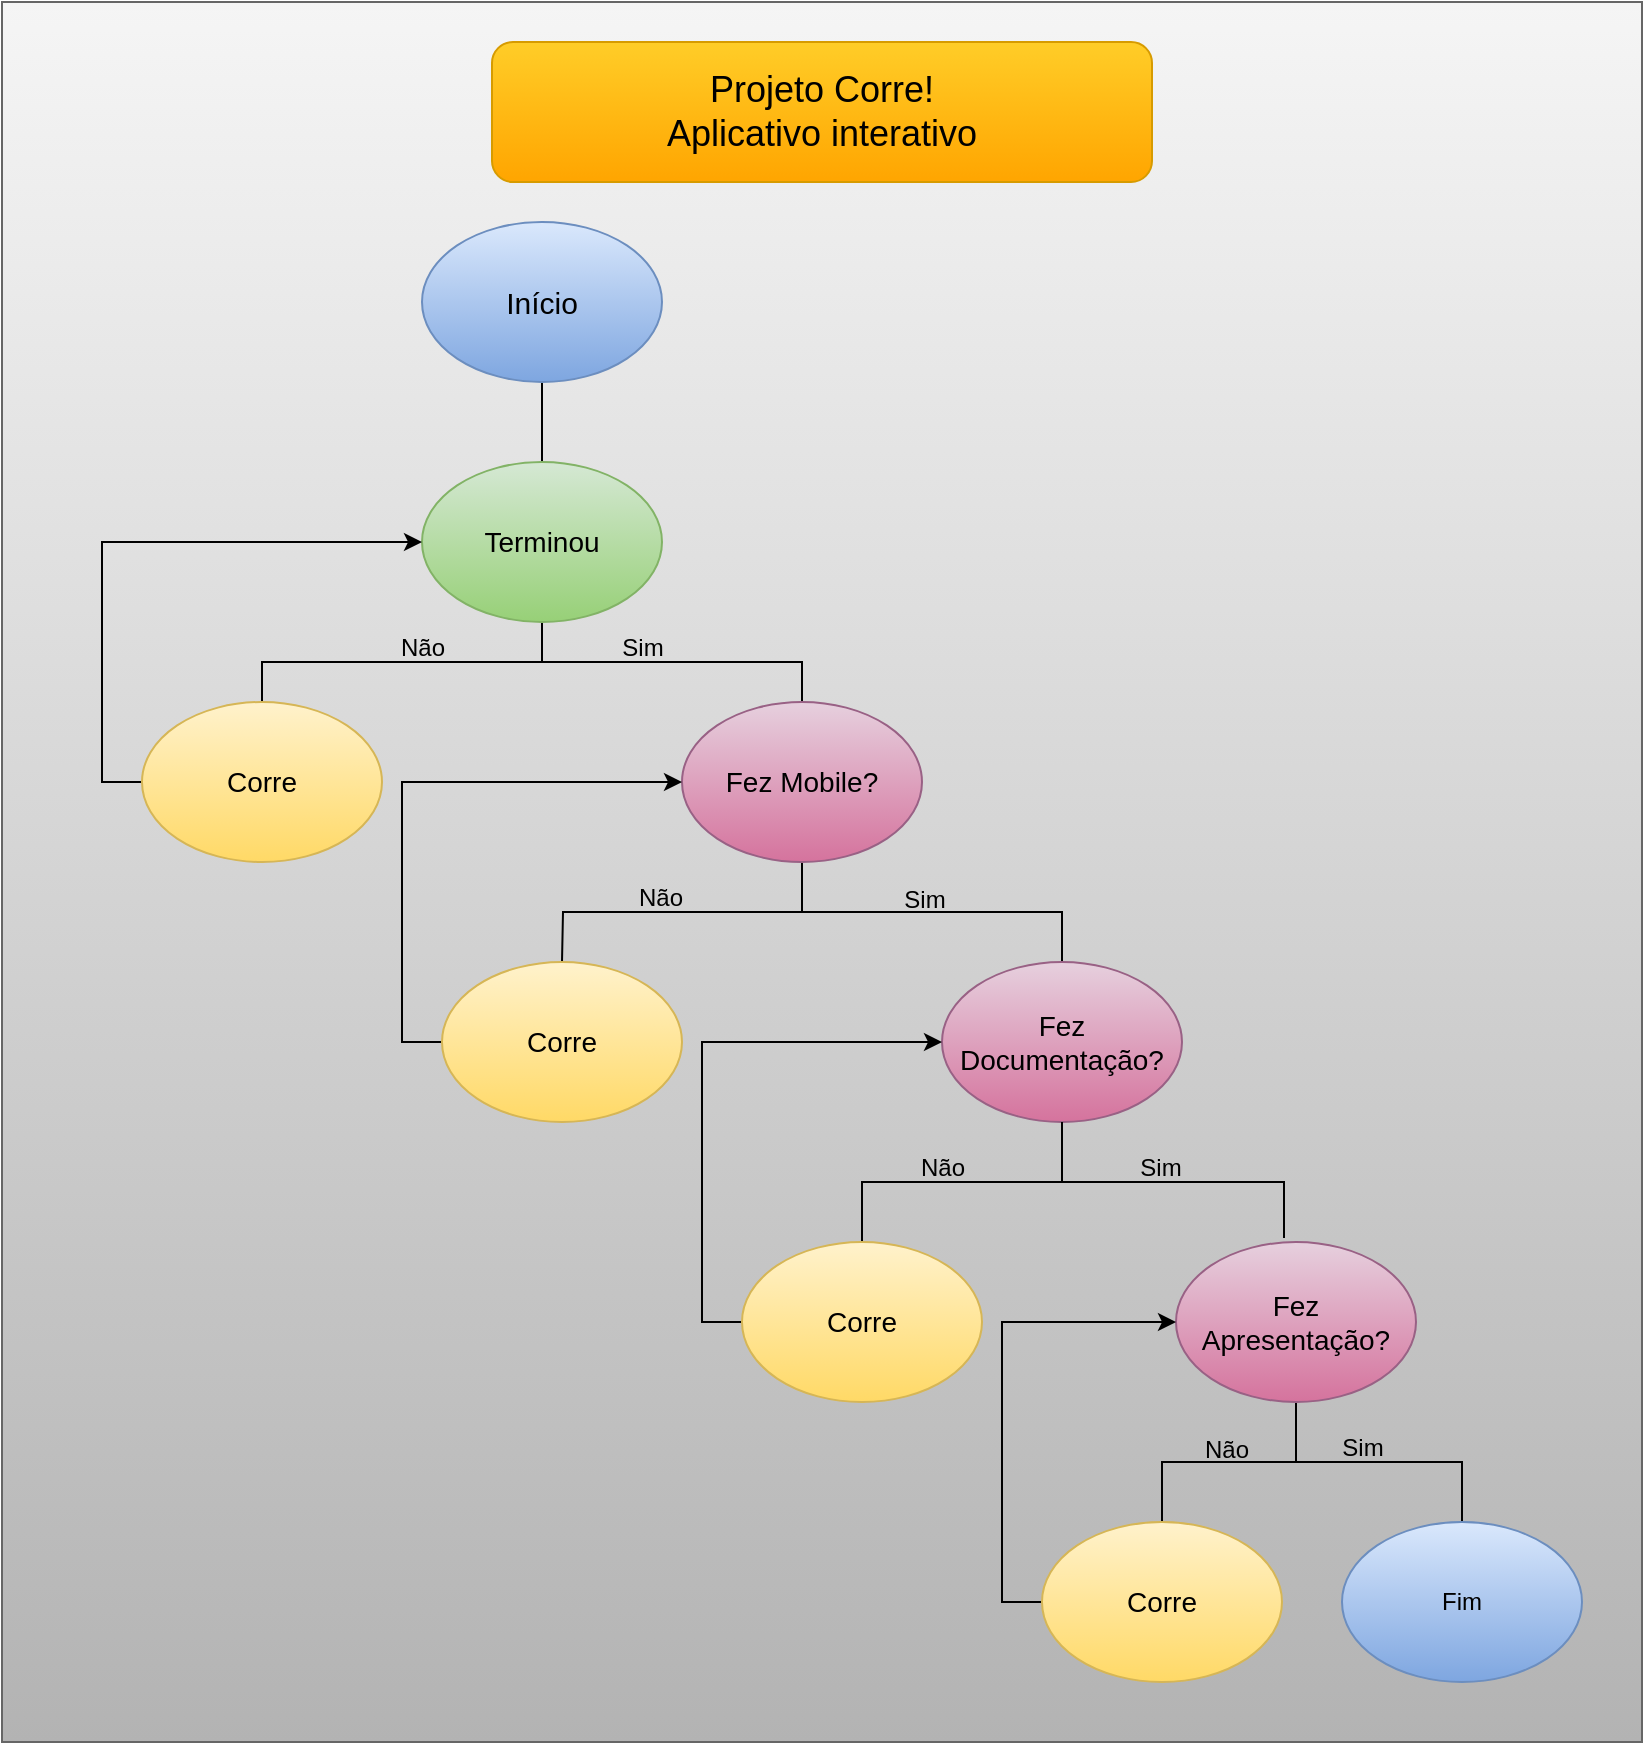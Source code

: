 <mxfile version="25.0.3">
  <diagram name="Página-1" id="1RITEQ0AKqlo6bB4tn99">
    <mxGraphModel dx="1434" dy="841" grid="1" gridSize="10" guides="1" tooltips="1" connect="1" arrows="1" fold="1" page="1" pageScale="1" pageWidth="827" pageHeight="1169" math="0" shadow="0">
      <root>
        <mxCell id="0" />
        <mxCell id="1" parent="0" />
        <mxCell id="5VljVAOempJqkZPhV7aZ-45" value="" style="rounded=0;whiteSpace=wrap;html=1;fillColor=#f5f5f5;gradientColor=#b3b3b3;strokeColor=#666666;" vertex="1" parent="1">
          <mxGeometry x="120" y="50" width="820" height="870" as="geometry" />
        </mxCell>
        <mxCell id="5VljVAOempJqkZPhV7aZ-1" value="&lt;font style=&quot;font-size: 18px;&quot;&gt;Projeto Corre!&lt;/font&gt;&lt;div&gt;&lt;font style=&quot;font-size: 18px;&quot;&gt;Aplicativo interativo&lt;/font&gt;&lt;/div&gt;" style="rounded=1;whiteSpace=wrap;html=1;fillColor=#ffcd28;gradientColor=#ffa500;strokeColor=#d79b00;" vertex="1" parent="1">
          <mxGeometry x="365" y="70" width="330" height="70" as="geometry" />
        </mxCell>
        <mxCell id="5VljVAOempJqkZPhV7aZ-3" style="edgeStyle=orthogonalEdgeStyle;rounded=0;orthogonalLoop=1;jettySize=auto;html=1;exitX=0.5;exitY=1;exitDx=0;exitDy=0;endArrow=none;endFill=0;" edge="1" parent="1" source="5VljVAOempJqkZPhV7aZ-2" target="5VljVAOempJqkZPhV7aZ-4">
          <mxGeometry relative="1" as="geometry">
            <mxPoint x="390" y="320" as="targetPoint" />
          </mxGeometry>
        </mxCell>
        <mxCell id="5VljVAOempJqkZPhV7aZ-2" value="&lt;font style=&quot;font-size: 15px;&quot;&gt;Início&lt;/font&gt;" style="ellipse;whiteSpace=wrap;html=1;fillColor=#dae8fc;gradientColor=#7ea6e0;strokeColor=#6c8ebf;" vertex="1" parent="1">
          <mxGeometry x="330" y="160" width="120" height="80" as="geometry" />
        </mxCell>
        <mxCell id="5VljVAOempJqkZPhV7aZ-5" style="edgeStyle=orthogonalEdgeStyle;rounded=0;orthogonalLoop=1;jettySize=auto;html=1;exitX=0.5;exitY=1;exitDx=0;exitDy=0;endArrow=none;endFill=0;" edge="1" parent="1" source="5VljVAOempJqkZPhV7aZ-4" target="5VljVAOempJqkZPhV7aZ-6">
          <mxGeometry relative="1" as="geometry">
            <mxPoint x="390" y="410" as="targetPoint" />
          </mxGeometry>
        </mxCell>
        <mxCell id="5VljVAOempJqkZPhV7aZ-42" style="edgeStyle=orthogonalEdgeStyle;rounded=0;orthogonalLoop=1;jettySize=auto;html=1;exitX=0.5;exitY=1;exitDx=0;exitDy=0;entryX=0.5;entryY=0;entryDx=0;entryDy=0;endArrow=none;endFill=0;" edge="1" parent="1" source="5VljVAOempJqkZPhV7aZ-4" target="5VljVAOempJqkZPhV7aZ-7">
          <mxGeometry relative="1" as="geometry" />
        </mxCell>
        <mxCell id="5VljVAOempJqkZPhV7aZ-4" value="&lt;font style=&quot;font-size: 14px;&quot;&gt;Terminou&lt;/font&gt;" style="ellipse;whiteSpace=wrap;html=1;fillColor=#d5e8d4;gradientColor=#97d077;strokeColor=#82b366;" vertex="1" parent="1">
          <mxGeometry x="330" y="280" width="120" height="80" as="geometry" />
        </mxCell>
        <mxCell id="5VljVAOempJqkZPhV7aZ-11" style="edgeStyle=orthogonalEdgeStyle;rounded=0;orthogonalLoop=1;jettySize=auto;html=1;exitX=0;exitY=0.5;exitDx=0;exitDy=0;entryX=0;entryY=0.5;entryDx=0;entryDy=0;" edge="1" parent="1" source="5VljVAOempJqkZPhV7aZ-6" target="5VljVAOempJqkZPhV7aZ-4">
          <mxGeometry relative="1" as="geometry" />
        </mxCell>
        <mxCell id="5VljVAOempJqkZPhV7aZ-6" value="&lt;font style=&quot;font-size: 14px;&quot;&gt;Corre&lt;/font&gt;" style="ellipse;whiteSpace=wrap;html=1;fillColor=#fff2cc;gradientColor=#ffd966;strokeColor=#d6b656;" vertex="1" parent="1">
          <mxGeometry x="190" y="400" width="120" height="80" as="geometry" />
        </mxCell>
        <mxCell id="5VljVAOempJqkZPhV7aZ-16" style="edgeStyle=orthogonalEdgeStyle;rounded=0;orthogonalLoop=1;jettySize=auto;html=1;exitX=0.5;exitY=1;exitDx=0;exitDy=0;endArrow=none;endFill=0;" edge="1" parent="1" source="5VljVAOempJqkZPhV7aZ-7">
          <mxGeometry relative="1" as="geometry">
            <mxPoint x="400" y="530" as="targetPoint" />
          </mxGeometry>
        </mxCell>
        <mxCell id="5VljVAOempJqkZPhV7aZ-41" style="edgeStyle=orthogonalEdgeStyle;rounded=0;orthogonalLoop=1;jettySize=auto;html=1;exitX=0.5;exitY=1;exitDx=0;exitDy=0;entryX=0.5;entryY=0;entryDx=0;entryDy=0;endArrow=none;endFill=0;" edge="1" parent="1" source="5VljVAOempJqkZPhV7aZ-7" target="5VljVAOempJqkZPhV7aZ-19">
          <mxGeometry relative="1" as="geometry" />
        </mxCell>
        <mxCell id="5VljVAOempJqkZPhV7aZ-7" value="&lt;font style=&quot;font-size: 14px;&quot;&gt;Fez Mobile?&lt;/font&gt;" style="ellipse;whiteSpace=wrap;html=1;fillColor=#e6d0de;gradientColor=#d5739d;strokeColor=#996185;" vertex="1" parent="1">
          <mxGeometry x="460" y="400" width="120" height="80" as="geometry" />
        </mxCell>
        <mxCell id="5VljVAOempJqkZPhV7aZ-9" value="Não" style="text;html=1;align=center;verticalAlign=middle;resizable=0;points=[];autosize=1;strokeColor=none;fillColor=none;" vertex="1" parent="1">
          <mxGeometry x="305" y="358" width="50" height="30" as="geometry" />
        </mxCell>
        <mxCell id="5VljVAOempJqkZPhV7aZ-10" value="Sim" style="text;html=1;align=center;verticalAlign=middle;resizable=0;points=[];autosize=1;strokeColor=none;fillColor=none;" vertex="1" parent="1">
          <mxGeometry x="420" y="358" width="40" height="30" as="geometry" />
        </mxCell>
        <mxCell id="5VljVAOempJqkZPhV7aZ-29" style="edgeStyle=orthogonalEdgeStyle;rounded=0;orthogonalLoop=1;jettySize=auto;html=1;exitX=0.5;exitY=1;exitDx=0;exitDy=0;entryX=0.5;entryY=0;entryDx=0;entryDy=0;endArrow=none;endFill=0;" edge="1" parent="1" source="5VljVAOempJqkZPhV7aZ-19" target="5VljVAOempJqkZPhV7aZ-26">
          <mxGeometry relative="1" as="geometry" />
        </mxCell>
        <mxCell id="5VljVAOempJqkZPhV7aZ-19" value="&lt;font style=&quot;font-size: 14px;&quot;&gt;Fez Documentação?&lt;/font&gt;" style="ellipse;whiteSpace=wrap;html=1;fillColor=#e6d0de;gradientColor=#d5739d;strokeColor=#996185;" vertex="1" parent="1">
          <mxGeometry x="590" y="530" width="120" height="80" as="geometry" />
        </mxCell>
        <mxCell id="5VljVAOempJqkZPhV7aZ-43" style="edgeStyle=orthogonalEdgeStyle;rounded=0;orthogonalLoop=1;jettySize=auto;html=1;exitX=0;exitY=0.5;exitDx=0;exitDy=0;entryX=0;entryY=0.5;entryDx=0;entryDy=0;" edge="1" parent="1" source="5VljVAOempJqkZPhV7aZ-20" target="5VljVAOempJqkZPhV7aZ-7">
          <mxGeometry relative="1" as="geometry" />
        </mxCell>
        <mxCell id="5VljVAOempJqkZPhV7aZ-20" value="&lt;font style=&quot;font-size: 14px;&quot;&gt;Corre&lt;/font&gt;" style="ellipse;whiteSpace=wrap;html=1;fillColor=#fff2cc;gradientColor=#ffd966;strokeColor=#d6b656;" vertex="1" parent="1">
          <mxGeometry x="340" y="530" width="120" height="80" as="geometry" />
        </mxCell>
        <mxCell id="5VljVAOempJqkZPhV7aZ-21" value="Não" style="text;html=1;align=center;verticalAlign=middle;resizable=0;points=[];autosize=1;strokeColor=none;fillColor=none;" vertex="1" parent="1">
          <mxGeometry x="424" y="483" width="50" height="30" as="geometry" />
        </mxCell>
        <mxCell id="5VljVAOempJqkZPhV7aZ-22" value="Sim" style="text;html=1;align=center;verticalAlign=middle;resizable=0;points=[];autosize=1;strokeColor=none;fillColor=none;" vertex="1" parent="1">
          <mxGeometry x="561" y="484" width="40" height="30" as="geometry" />
        </mxCell>
        <mxCell id="5VljVAOempJqkZPhV7aZ-28" style="edgeStyle=orthogonalEdgeStyle;rounded=0;orthogonalLoop=1;jettySize=auto;html=1;exitX=0;exitY=0.5;exitDx=0;exitDy=0;entryX=0;entryY=0.5;entryDx=0;entryDy=0;" edge="1" parent="1" source="5VljVAOempJqkZPhV7aZ-26" target="5VljVAOempJqkZPhV7aZ-19">
          <mxGeometry relative="1" as="geometry" />
        </mxCell>
        <mxCell id="5VljVAOempJqkZPhV7aZ-26" value="&lt;font style=&quot;font-size: 14px;&quot;&gt;Corre&lt;/font&gt;" style="ellipse;whiteSpace=wrap;html=1;fillColor=#fff2cc;gradientColor=#ffd966;strokeColor=#d6b656;" vertex="1" parent="1">
          <mxGeometry x="490" y="670" width="120" height="80" as="geometry" />
        </mxCell>
        <mxCell id="5VljVAOempJqkZPhV7aZ-35" style="edgeStyle=orthogonalEdgeStyle;rounded=0;orthogonalLoop=1;jettySize=auto;html=1;exitX=0.5;exitY=1;exitDx=0;exitDy=0;entryX=0.5;entryY=0;entryDx=0;entryDy=0;endArrow=none;endFill=0;" edge="1" parent="1" source="5VljVAOempJqkZPhV7aZ-27" target="5VljVAOempJqkZPhV7aZ-33">
          <mxGeometry relative="1" as="geometry" />
        </mxCell>
        <mxCell id="5VljVAOempJqkZPhV7aZ-36" style="edgeStyle=orthogonalEdgeStyle;rounded=0;orthogonalLoop=1;jettySize=auto;html=1;exitX=0.5;exitY=1;exitDx=0;exitDy=0;entryX=0.5;entryY=0;entryDx=0;entryDy=0;endArrow=none;endFill=0;" edge="1" parent="1" source="5VljVAOempJqkZPhV7aZ-27" target="5VljVAOempJqkZPhV7aZ-34">
          <mxGeometry relative="1" as="geometry" />
        </mxCell>
        <mxCell id="5VljVAOempJqkZPhV7aZ-27" value="&lt;font style=&quot;font-size: 14px;&quot;&gt;Fez Apresentação?&lt;/font&gt;" style="ellipse;whiteSpace=wrap;html=1;fillColor=#e6d0de;gradientColor=#d5739d;strokeColor=#996185;" vertex="1" parent="1">
          <mxGeometry x="707" y="670" width="120" height="80" as="geometry" />
        </mxCell>
        <mxCell id="5VljVAOempJqkZPhV7aZ-30" style="edgeStyle=orthogonalEdgeStyle;rounded=0;orthogonalLoop=1;jettySize=auto;html=1;exitX=0.5;exitY=1;exitDx=0;exitDy=0;endArrow=none;endFill=0;entryX=0.45;entryY=-0.025;entryDx=0;entryDy=0;entryPerimeter=0;" edge="1" parent="1" source="5VljVAOempJqkZPhV7aZ-19" target="5VljVAOempJqkZPhV7aZ-27">
          <mxGeometry relative="1" as="geometry">
            <mxPoint x="734" y="660" as="targetPoint" />
          </mxGeometry>
        </mxCell>
        <mxCell id="5VljVAOempJqkZPhV7aZ-31" value="Não" style="text;html=1;align=center;verticalAlign=middle;resizable=0;points=[];autosize=1;strokeColor=none;fillColor=none;" vertex="1" parent="1">
          <mxGeometry x="565" y="618" width="50" height="30" as="geometry" />
        </mxCell>
        <mxCell id="5VljVAOempJqkZPhV7aZ-32" value="Sim" style="text;html=1;align=center;verticalAlign=middle;resizable=0;points=[];autosize=1;strokeColor=none;fillColor=none;" vertex="1" parent="1">
          <mxGeometry x="679" y="618" width="40" height="30" as="geometry" />
        </mxCell>
        <mxCell id="5VljVAOempJqkZPhV7aZ-39" style="edgeStyle=orthogonalEdgeStyle;rounded=0;orthogonalLoop=1;jettySize=auto;html=1;exitX=0;exitY=0.5;exitDx=0;exitDy=0;entryX=0;entryY=0.5;entryDx=0;entryDy=0;" edge="1" parent="1" source="5VljVAOempJqkZPhV7aZ-33" target="5VljVAOempJqkZPhV7aZ-27">
          <mxGeometry relative="1" as="geometry" />
        </mxCell>
        <mxCell id="5VljVAOempJqkZPhV7aZ-33" value="&lt;font style=&quot;font-size: 14px;&quot;&gt;Corre&lt;/font&gt;" style="ellipse;whiteSpace=wrap;html=1;fillColor=#fff2cc;gradientColor=#ffd966;strokeColor=#d6b656;" vertex="1" parent="1">
          <mxGeometry x="640" y="810" width="120" height="80" as="geometry" />
        </mxCell>
        <mxCell id="5VljVAOempJqkZPhV7aZ-34" value="Fim" style="ellipse;whiteSpace=wrap;html=1;fillColor=#dae8fc;gradientColor=#7ea6e0;strokeColor=#6c8ebf;" vertex="1" parent="1">
          <mxGeometry x="790" y="810" width="120" height="80" as="geometry" />
        </mxCell>
        <mxCell id="5VljVAOempJqkZPhV7aZ-37" value="Não" style="text;html=1;align=center;verticalAlign=middle;resizable=0;points=[];autosize=1;strokeColor=none;fillColor=none;" vertex="1" parent="1">
          <mxGeometry x="707" y="759" width="50" height="30" as="geometry" />
        </mxCell>
        <mxCell id="5VljVAOempJqkZPhV7aZ-38" value="Sim" style="text;html=1;align=center;verticalAlign=middle;resizable=0;points=[];autosize=1;strokeColor=none;fillColor=none;" vertex="1" parent="1">
          <mxGeometry x="780" y="758" width="40" height="30" as="geometry" />
        </mxCell>
      </root>
    </mxGraphModel>
  </diagram>
</mxfile>
